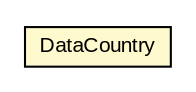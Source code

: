 #!/usr/local/bin/dot
#
# Class diagram 
# Generated by UMLGraph version R5_6-24-gf6e263 (http://www.umlgraph.org/)
#

digraph G {
	edge [fontname="arial",fontsize=10,labelfontname="arial",labelfontsize=10];
	node [fontname="arial",fontsize=10,shape=plaintext];
	nodesep=0.25;
	ranksep=0.5;
	// org.osmdroid.data.DataCountry
	c74989 [label=<<table title="org.osmdroid.data.DataCountry" border="0" cellborder="1" cellspacing="0" cellpadding="2" port="p" bgcolor="lemonChiffon" href="./DataCountry.html">
		<tr><td><table border="0" cellspacing="0" cellpadding="1">
<tr><td align="center" balign="center"> DataCountry </td></tr>
		</table></td></tr>
		</table>>, URL="./DataCountry.html", fontname="arial", fontcolor="black", fontsize=10.0];
}

